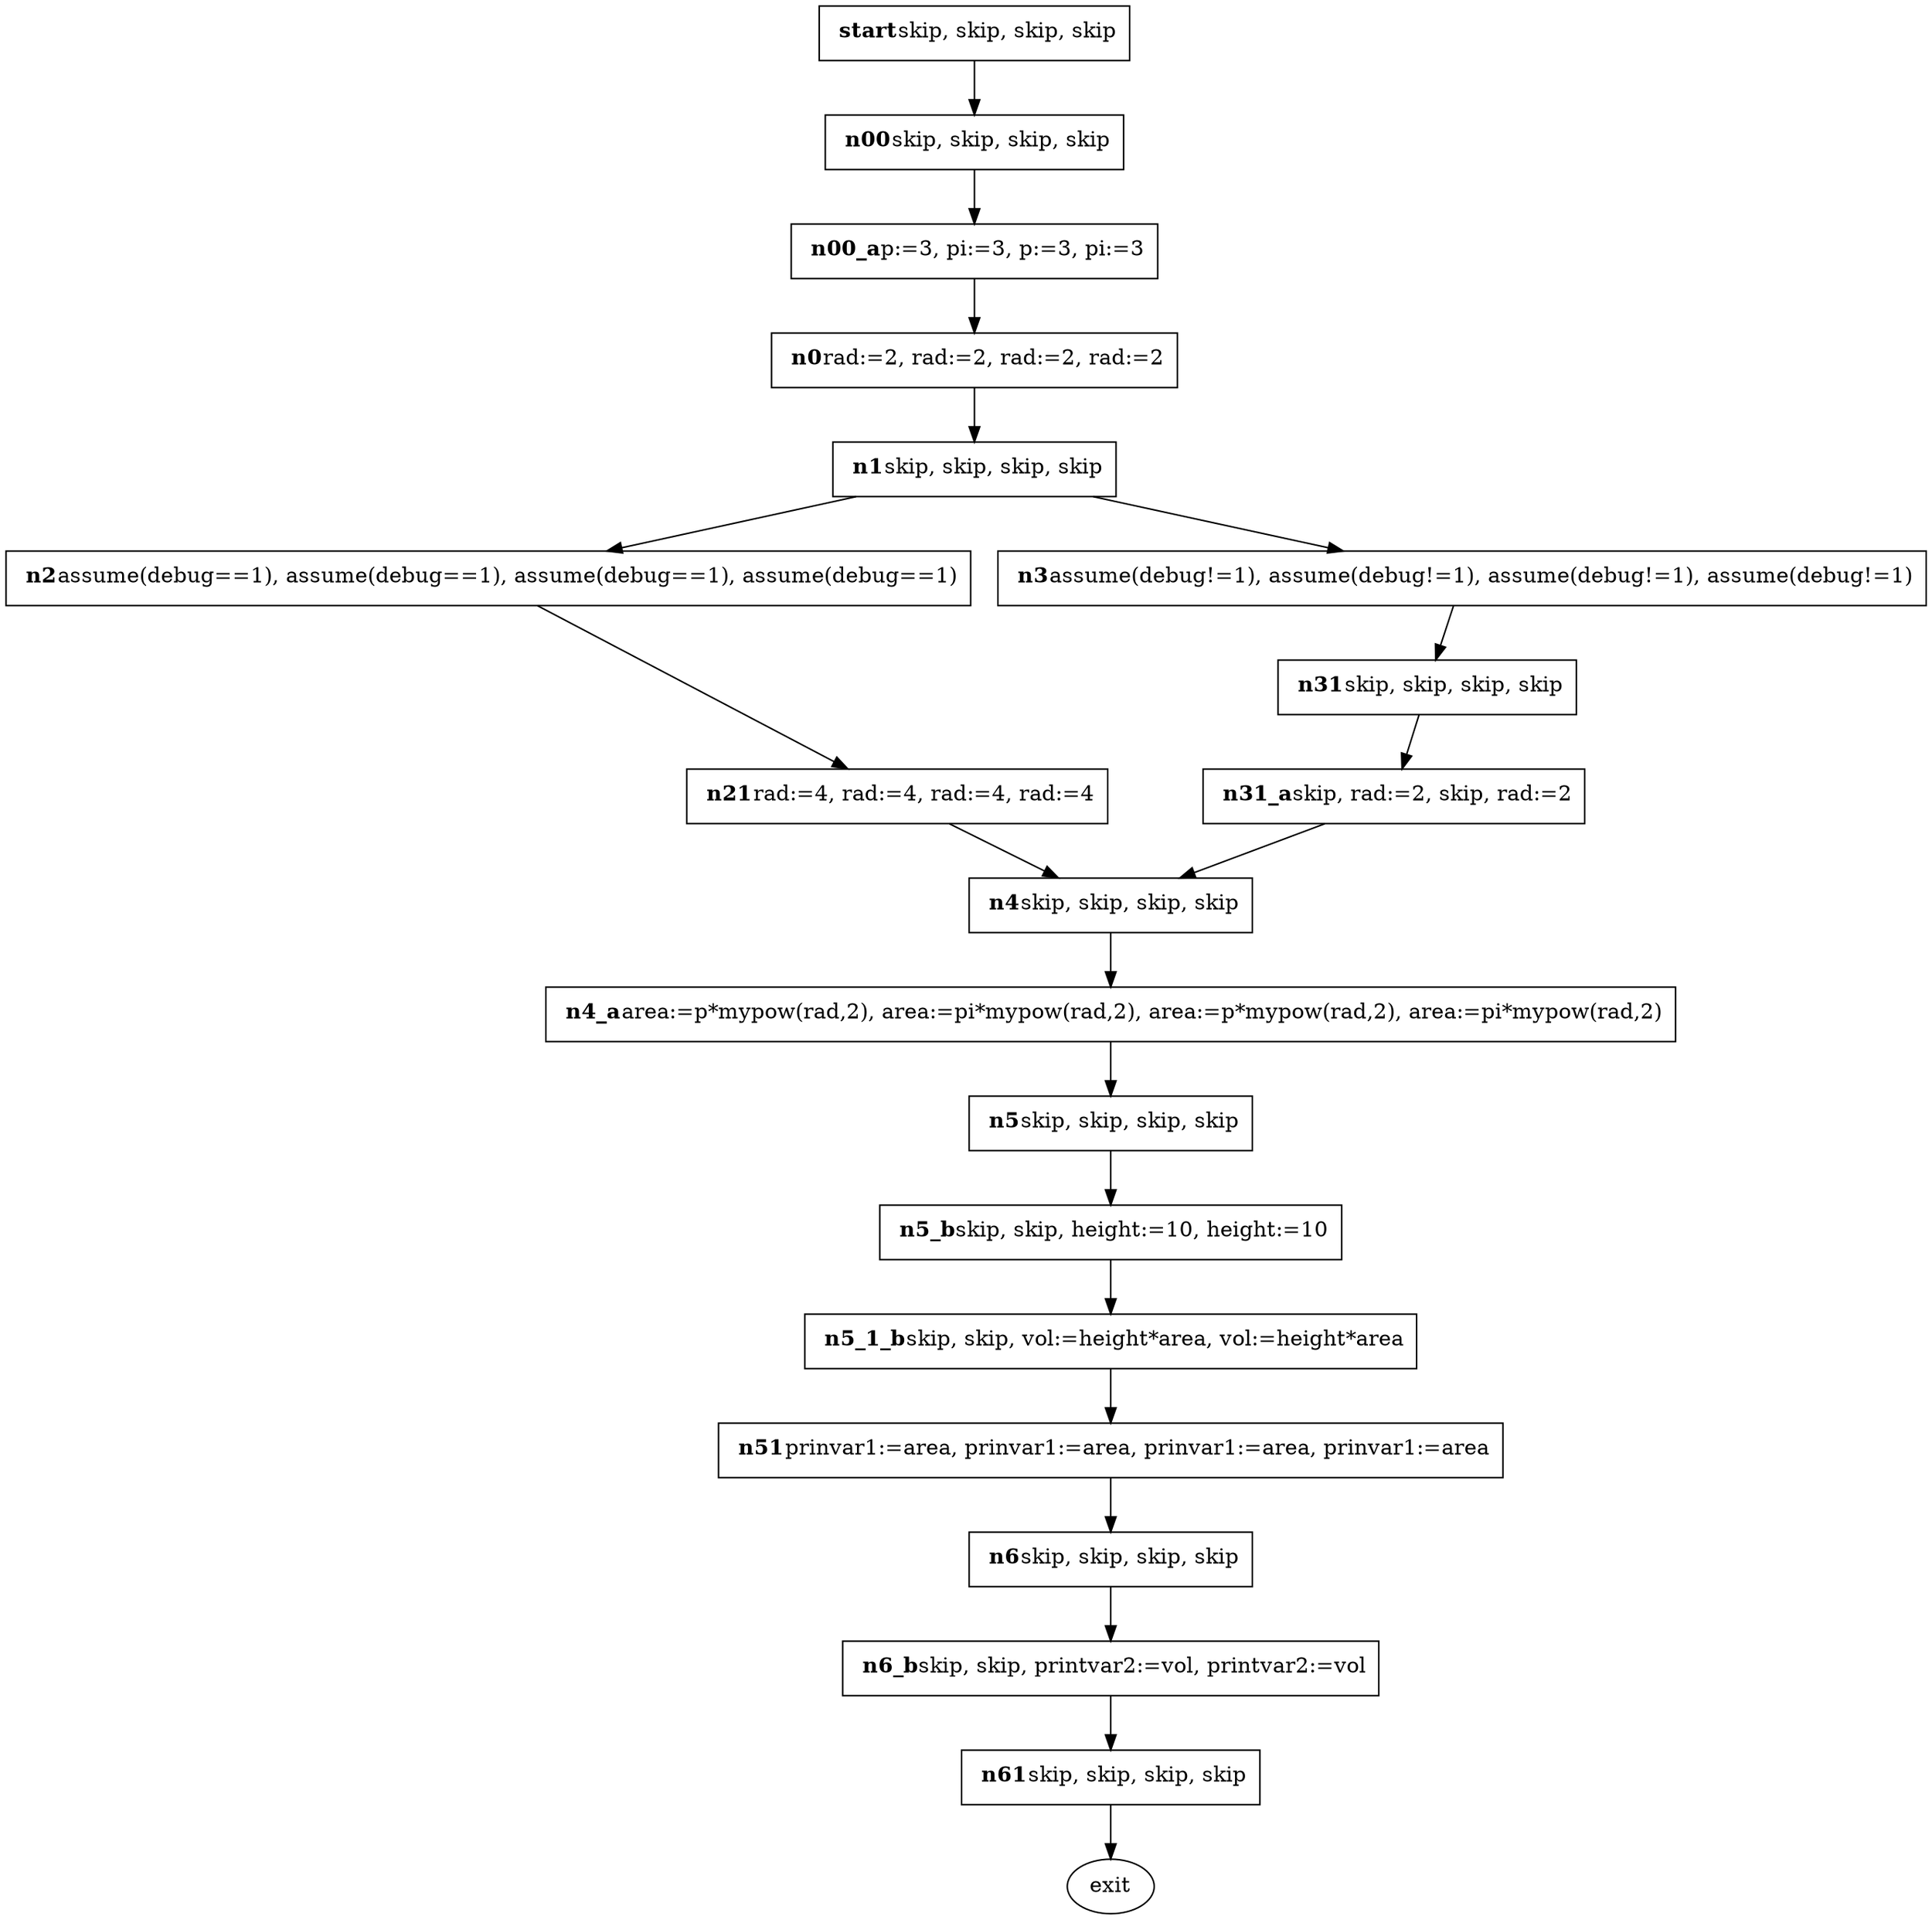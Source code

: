 digraph product {
n0 [label=< <B>n0</B>rad:=2, rad:=2, rad:=2, rad:=2>, shape=box]
n0 -> n1
n00 [label=< <B>n00</B>skip, skip, skip, skip>, shape=box]
n00 -> n00_a
n00_a [label=< <B>n00_a</B>p:=3, pi:=3, p:=3, pi:=3>, shape=box]
n00_a -> n0
n1 [label=< <B>n1</B>skip, skip, skip, skip>, shape=box]
n1 -> n2
n1 -> n3
n2 [label=< <B>n2</B>assume(debug==1), assume(debug==1), assume(debug==1), assume(debug==1)>, shape=box]
n2 -> n21
n21 [label=< <B>n21</B>rad:=4, rad:=4, rad:=4, rad:=4>, shape=box]
n21 -> n4
n3 [label=< <B>n3</B>assume(debug!=1), assume(debug!=1), assume(debug!=1), assume(debug!=1)>, shape=box]
n3 -> n31
n31 [label=< <B>n31</B>skip, skip, skip, skip>, shape=box]
n31 -> n31_a
n31_a [label=< <B>n31_a</B>skip, rad:=2, skip, rad:=2>, shape=box]
n31_a -> n4
n4 [label=< <B>n4</B>skip, skip, skip, skip>, shape=box]
n4 -> n4_a
n4_a [label=< <B>n4_a</B>area:=p*mypow(rad,2), area:=pi*mypow(rad,2), area:=p*mypow(rad,2), area:=pi*mypow(rad,2)>, shape=box]
n4_a -> n5
n5 [label=< <B>n5</B>skip, skip, skip, skip>, shape=box]
n5 -> n5_b
n51 [label=< <B>n51</B>prinvar1:=area, prinvar1:=area, prinvar1:=area, prinvar1:=area>, shape=box]
n51 -> n6
n5_1_b [label=< <B>n5_1_b</B>skip, skip, vol:=height*area, vol:=height*area>, shape=box]
n5_1_b -> n51
n5_b [label=< <B>n5_b</B>skip, skip, height:=10, height:=10>, shape=box]
n5_b -> n5_1_b
n6 [label=< <B>n6</B>skip, skip, skip, skip>, shape=box]
n6 -> n6_b
n61 [label=< <B>n61</B>skip, skip, skip, skip>, shape=box]
n61 -> exit
n6_b [label=< <B>n6_b</B>skip, skip, printvar2:=vol, printvar2:=vol>, shape=box]
n6_b -> n61
start [label=< <B>start</B>skip, skip, skip, skip>, shape=box]
start -> n00
}
